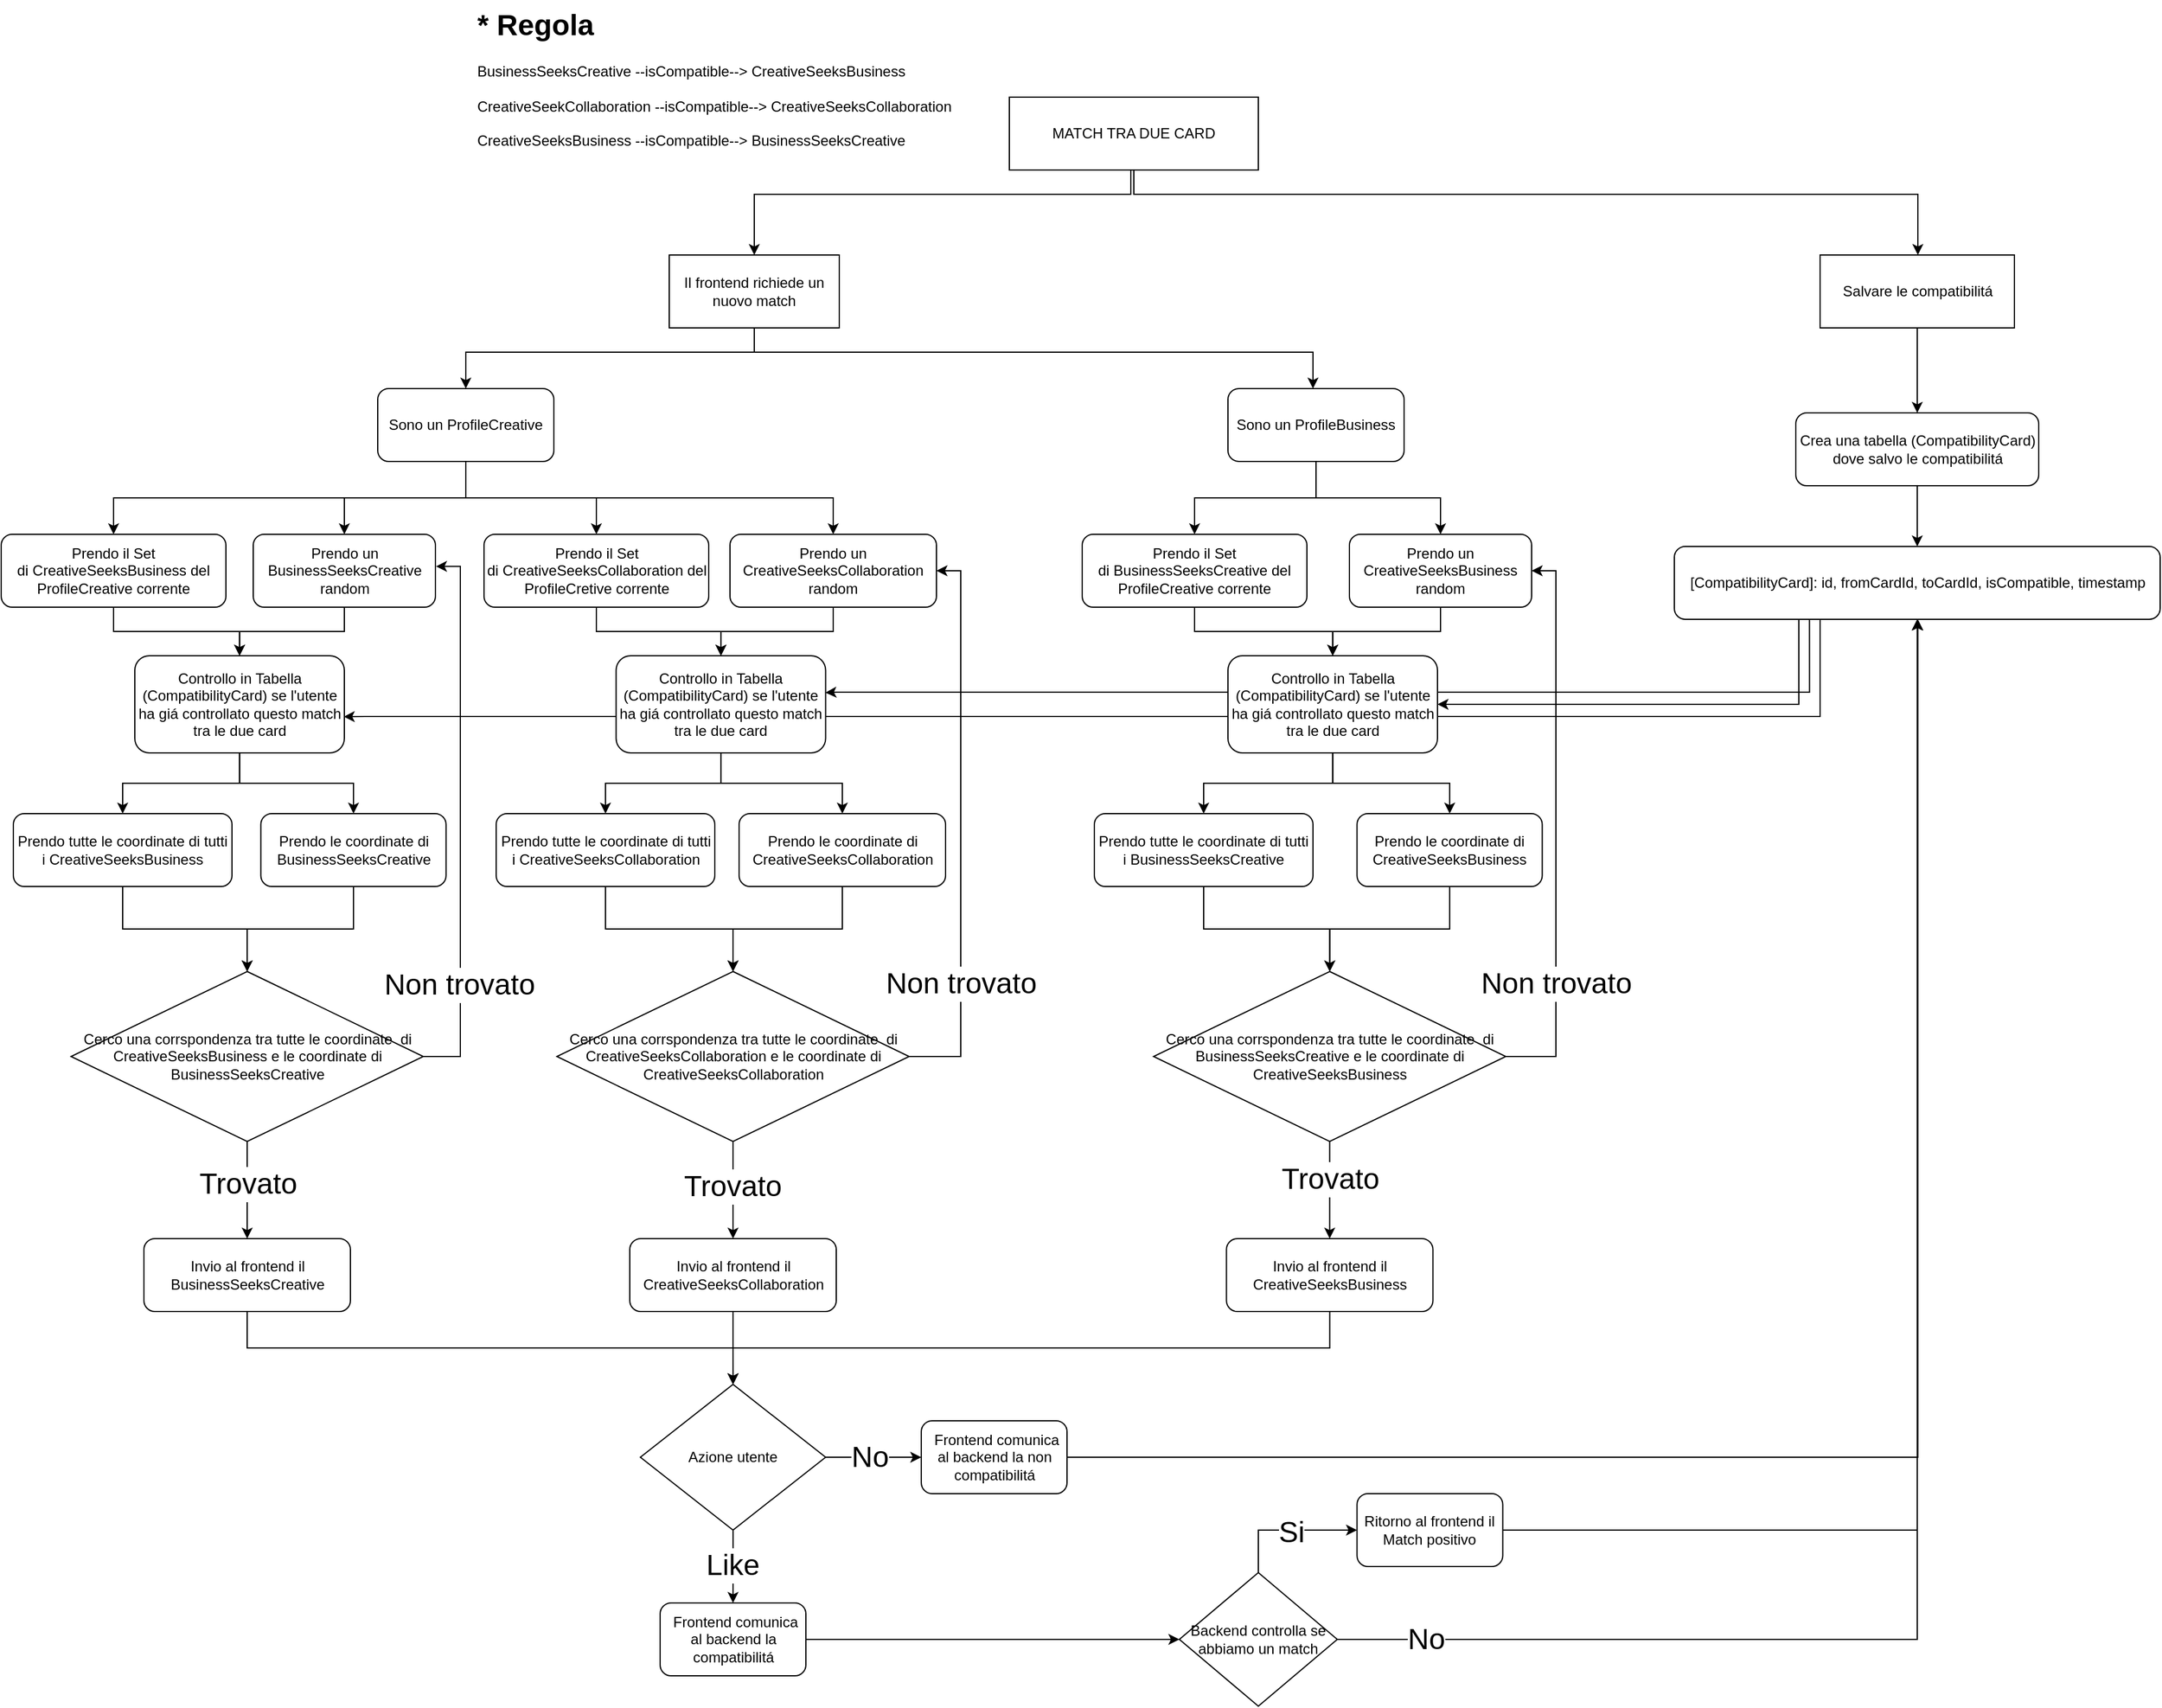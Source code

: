 <mxfile version="24.1.0" type="device">
  <diagram name="Page-1" id="-6TPv4HsKuLjW797vbfA">
    <mxGraphModel dx="2120" dy="1954" grid="1" gridSize="10" guides="1" tooltips="1" connect="1" arrows="1" fold="1" page="1" pageScale="1" pageWidth="850" pageHeight="1100" math="0" shadow="0">
      <root>
        <mxCell id="0" />
        <mxCell id="1" parent="0" />
        <mxCell id="Vg2IRtHbQkvdqANkTwwd-4" style="edgeStyle=orthogonalEdgeStyle;rounded=0;orthogonalLoop=1;jettySize=auto;html=1;entryX=0.5;entryY=0;entryDx=0;entryDy=0;exitX=0.5;exitY=1;exitDx=0;exitDy=0;" parent="1" source="Vg2IRtHbQkvdqANkTwwd-1" target="Vg2IRtHbQkvdqANkTwwd-2" edge="1">
          <mxGeometry relative="1" as="geometry">
            <Array as="points">
              <mxPoint x="490" y="90" />
              <mxPoint x="490" y="110" />
              <mxPoint x="180" y="110" />
            </Array>
          </mxGeometry>
        </mxCell>
        <mxCell id="plKLD1YV0Ux0lDTgBnZz-1" style="edgeStyle=orthogonalEdgeStyle;rounded=0;orthogonalLoop=1;jettySize=auto;html=1;entryX=0.5;entryY=0;entryDx=0;entryDy=0;exitX=0.5;exitY=1;exitDx=0;exitDy=0;" edge="1" parent="1" source="Vg2IRtHbQkvdqANkTwwd-1" target="Vg2IRtHbQkvdqANkTwwd-3">
          <mxGeometry relative="1" as="geometry">
            <Array as="points">
              <mxPoint x="492" y="110" />
              <mxPoint x="1138" y="110" />
              <mxPoint x="1138" y="160" />
            </Array>
          </mxGeometry>
        </mxCell>
        <mxCell id="Vg2IRtHbQkvdqANkTwwd-1" value="MATCH TRA DUE CARD" style="rounded=0;whiteSpace=wrap;html=1;" parent="1" vertex="1">
          <mxGeometry x="390" y="30" width="205" height="60" as="geometry" />
        </mxCell>
        <mxCell id="plKLD1YV0Ux0lDTgBnZz-16" value="" style="edgeStyle=orthogonalEdgeStyle;rounded=0;orthogonalLoop=1;jettySize=auto;html=1;" edge="1" parent="1" source="Vg2IRtHbQkvdqANkTwwd-2" target="plKLD1YV0Ux0lDTgBnZz-15">
          <mxGeometry relative="1" as="geometry">
            <Array as="points">
              <mxPoint x="180" y="240" />
              <mxPoint x="640" y="240" />
            </Array>
          </mxGeometry>
        </mxCell>
        <mxCell id="plKLD1YV0Ux0lDTgBnZz-17" style="edgeStyle=orthogonalEdgeStyle;rounded=0;orthogonalLoop=1;jettySize=auto;html=1;entryX=0.5;entryY=0;entryDx=0;entryDy=0;" edge="1" parent="1" source="Vg2IRtHbQkvdqANkTwwd-2" target="plKLD1YV0Ux0lDTgBnZz-14">
          <mxGeometry relative="1" as="geometry">
            <Array as="points">
              <mxPoint x="180" y="240" />
              <mxPoint x="-57" y="240" />
            </Array>
          </mxGeometry>
        </mxCell>
        <mxCell id="Vg2IRtHbQkvdqANkTwwd-2" value="Il frontend richiede un nuovo match" style="rounded=0;whiteSpace=wrap;html=1;" parent="1" vertex="1">
          <mxGeometry x="110" y="160" width="140" height="60" as="geometry" />
        </mxCell>
        <mxCell id="Vg2IRtHbQkvdqANkTwwd-3" value="Salvare le compatibilitá" style="rounded=0;whiteSpace=wrap;html=1;" parent="1" vertex="1">
          <mxGeometry x="1057.5" y="160" width="160" height="60" as="geometry" />
        </mxCell>
        <mxCell id="Vg2IRtHbQkvdqANkTwwd-22" style="edgeStyle=orthogonalEdgeStyle;rounded=0;orthogonalLoop=1;jettySize=auto;html=1;entryX=0.5;entryY=0;entryDx=0;entryDy=0;" parent="1" source="Vg2IRtHbQkvdqANkTwwd-19" target="Vg2IRtHbQkvdqANkTwwd-21" edge="1">
          <mxGeometry relative="1" as="geometry" />
        </mxCell>
        <mxCell id="Vg2IRtHbQkvdqANkTwwd-19" value="Crea una tabella (CompatibilityCard) dove salvo le compatibilitá" style="rounded=1;whiteSpace=wrap;html=1;" parent="1" vertex="1">
          <mxGeometry x="1037.5" y="290" width="200" height="60" as="geometry" />
        </mxCell>
        <mxCell id="Vg2IRtHbQkvdqANkTwwd-20" style="edgeStyle=orthogonalEdgeStyle;rounded=0;orthogonalLoop=1;jettySize=auto;html=1;entryX=0.5;entryY=0;entryDx=0;entryDy=0;" parent="1" source="Vg2IRtHbQkvdqANkTwwd-3" target="Vg2IRtHbQkvdqANkTwwd-19" edge="1">
          <mxGeometry relative="1" as="geometry" />
        </mxCell>
        <mxCell id="plKLD1YV0Ux0lDTgBnZz-113" style="edgeStyle=orthogonalEdgeStyle;rounded=0;orthogonalLoop=1;jettySize=auto;html=1;entryX=1;entryY=0.5;entryDx=0;entryDy=0;" edge="1" parent="1" source="Vg2IRtHbQkvdqANkTwwd-21" target="plKLD1YV0Ux0lDTgBnZz-107">
          <mxGeometry relative="1" as="geometry">
            <Array as="points">
              <mxPoint x="1040" y="530" />
            </Array>
          </mxGeometry>
        </mxCell>
        <mxCell id="plKLD1YV0Ux0lDTgBnZz-114" style="edgeStyle=orthogonalEdgeStyle;rounded=0;orthogonalLoop=1;jettySize=auto;html=1;entryX=0.999;entryY=0.38;entryDx=0;entryDy=0;entryPerimeter=0;" edge="1" parent="1" target="plKLD1YV0Ux0lDTgBnZz-102">
          <mxGeometry relative="1" as="geometry">
            <mxPoint x="1048.75" y="460" as="sourcePoint" />
            <mxPoint x="247.5" y="530" as="targetPoint" />
            <Array as="points">
              <mxPoint x="1049" y="520" />
              <mxPoint x="248" y="520" />
            </Array>
          </mxGeometry>
        </mxCell>
        <mxCell id="plKLD1YV0Ux0lDTgBnZz-115" style="edgeStyle=orthogonalEdgeStyle;rounded=0;orthogonalLoop=1;jettySize=auto;html=1;entryX=0.997;entryY=0.627;entryDx=0;entryDy=0;entryPerimeter=0;" edge="1" parent="1" target="plKLD1YV0Ux0lDTgBnZz-96">
          <mxGeometry relative="1" as="geometry">
            <mxPoint x="1057.5" y="460" as="sourcePoint" />
            <mxPoint x="-140" y="530" as="targetPoint" />
            <Array as="points">
              <mxPoint x="1058" y="540" />
              <mxPoint x="-140" y="540" />
            </Array>
          </mxGeometry>
        </mxCell>
        <mxCell id="Vg2IRtHbQkvdqANkTwwd-21" value="[CompatibilityCard]: id, fromCardId, toCardId, isCompatible, timestamp" style="rounded=1;whiteSpace=wrap;html=1;" parent="1" vertex="1">
          <mxGeometry x="937.5" y="400" width="400" height="60" as="geometry" />
        </mxCell>
        <mxCell id="plKLD1YV0Ux0lDTgBnZz-6" value="&lt;h1 style=&quot;margin-top: 0px;&quot;&gt;* Regola&lt;/h1&gt;&lt;div style=&quot;&quot;&gt;BusinessSeeksCreative --isCompatible--&amp;gt; CreativeSeeksBusiness&lt;/div&gt;&lt;div style=&quot;&quot;&gt;&lt;br&gt;&lt;/div&gt;&lt;div style=&quot;&quot;&gt;CreativeSeekCollaboration --isCompatible--&amp;gt; CreativeSeeksCollaboration&lt;/div&gt;&lt;div style=&quot;&quot;&gt;&lt;br&gt;&lt;/div&gt;&lt;div style=&quot;&quot;&gt;CreativeSeeksBusiness --isCompatible--&amp;gt; BusinessSeeksCreative&lt;/div&gt;" style="text;html=1;whiteSpace=wrap;overflow=hidden;rounded=0;align=left;" vertex="1" parent="1">
          <mxGeometry x="-50" y="-50" width="400" height="140" as="geometry" />
        </mxCell>
        <mxCell id="plKLD1YV0Ux0lDTgBnZz-23" style="edgeStyle=orthogonalEdgeStyle;rounded=0;orthogonalLoop=1;jettySize=auto;html=1;entryX=0.5;entryY=0;entryDx=0;entryDy=0;" edge="1" parent="1" source="plKLD1YV0Ux0lDTgBnZz-14" target="plKLD1YV0Ux0lDTgBnZz-18">
          <mxGeometry relative="1" as="geometry">
            <Array as="points">
              <mxPoint x="-57" y="360" />
              <mxPoint x="-347" y="360" />
            </Array>
          </mxGeometry>
        </mxCell>
        <mxCell id="plKLD1YV0Ux0lDTgBnZz-24" style="edgeStyle=orthogonalEdgeStyle;rounded=0;orthogonalLoop=1;jettySize=auto;html=1;entryX=0.5;entryY=0;entryDx=0;entryDy=0;" edge="1" parent="1" source="plKLD1YV0Ux0lDTgBnZz-14" target="plKLD1YV0Ux0lDTgBnZz-21">
          <mxGeometry relative="1" as="geometry" />
        </mxCell>
        <mxCell id="plKLD1YV0Ux0lDTgBnZz-25" style="edgeStyle=orthogonalEdgeStyle;rounded=0;orthogonalLoop=1;jettySize=auto;html=1;entryX=0.5;entryY=0;entryDx=0;entryDy=0;" edge="1" parent="1" source="plKLD1YV0Ux0lDTgBnZz-14" target="plKLD1YV0Ux0lDTgBnZz-20">
          <mxGeometry relative="1" as="geometry" />
        </mxCell>
        <mxCell id="plKLD1YV0Ux0lDTgBnZz-26" style="edgeStyle=orthogonalEdgeStyle;rounded=0;orthogonalLoop=1;jettySize=auto;html=1;entryX=0.5;entryY=0;entryDx=0;entryDy=0;" edge="1" parent="1" source="plKLD1YV0Ux0lDTgBnZz-14" target="plKLD1YV0Ux0lDTgBnZz-22">
          <mxGeometry relative="1" as="geometry">
            <Array as="points">
              <mxPoint x="-57" y="360" />
              <mxPoint x="245" y="360" />
            </Array>
          </mxGeometry>
        </mxCell>
        <mxCell id="plKLD1YV0Ux0lDTgBnZz-14" value="Sono un ProfileCreative" style="rounded=1;whiteSpace=wrap;html=1;" vertex="1" parent="1">
          <mxGeometry x="-130" y="270" width="145" height="60" as="geometry" />
        </mxCell>
        <mxCell id="plKLD1YV0Ux0lDTgBnZz-55" value="" style="edgeStyle=orthogonalEdgeStyle;rounded=0;orthogonalLoop=1;jettySize=auto;html=1;" edge="1" parent="1" source="plKLD1YV0Ux0lDTgBnZz-15" target="plKLD1YV0Ux0lDTgBnZz-54">
          <mxGeometry relative="1" as="geometry" />
        </mxCell>
        <mxCell id="plKLD1YV0Ux0lDTgBnZz-56" style="edgeStyle=orthogonalEdgeStyle;rounded=0;orthogonalLoop=1;jettySize=auto;html=1;entryX=0.5;entryY=0;entryDx=0;entryDy=0;" edge="1" parent="1" source="plKLD1YV0Ux0lDTgBnZz-15" target="plKLD1YV0Ux0lDTgBnZz-53">
          <mxGeometry relative="1" as="geometry" />
        </mxCell>
        <mxCell id="plKLD1YV0Ux0lDTgBnZz-15" value="Sono un ProfileBusiness" style="rounded=1;whiteSpace=wrap;html=1;" vertex="1" parent="1">
          <mxGeometry x="570" y="270" width="145" height="60" as="geometry" />
        </mxCell>
        <mxCell id="plKLD1YV0Ux0lDTgBnZz-97" value="" style="edgeStyle=orthogonalEdgeStyle;rounded=0;orthogonalLoop=1;jettySize=auto;html=1;" edge="1" parent="1" source="plKLD1YV0Ux0lDTgBnZz-18" target="plKLD1YV0Ux0lDTgBnZz-96">
          <mxGeometry relative="1" as="geometry" />
        </mxCell>
        <mxCell id="plKLD1YV0Ux0lDTgBnZz-18" value="Prendo il Set di&amp;nbsp;CreativeSeeksBusiness del ProfileCreative corrente" style="rounded=1;whiteSpace=wrap;html=1;" vertex="1" parent="1">
          <mxGeometry x="-440" y="390" width="185" height="60" as="geometry" />
        </mxCell>
        <mxCell id="plKLD1YV0Ux0lDTgBnZz-103" value="" style="edgeStyle=orthogonalEdgeStyle;rounded=0;orthogonalLoop=1;jettySize=auto;html=1;" edge="1" parent="1" source="plKLD1YV0Ux0lDTgBnZz-20" target="plKLD1YV0Ux0lDTgBnZz-102">
          <mxGeometry relative="1" as="geometry" />
        </mxCell>
        <mxCell id="plKLD1YV0Ux0lDTgBnZz-20" value="Prendo il Set di&amp;nbsp;CreativeSeeksCollaboration del ProfileCretive corrente" style="rounded=1;whiteSpace=wrap;html=1;" vertex="1" parent="1">
          <mxGeometry x="-42.5" y="390" width="185" height="60" as="geometry" />
        </mxCell>
        <mxCell id="plKLD1YV0Ux0lDTgBnZz-98" value="" style="edgeStyle=orthogonalEdgeStyle;rounded=0;orthogonalLoop=1;jettySize=auto;html=1;" edge="1" parent="1" source="plKLD1YV0Ux0lDTgBnZz-21" target="plKLD1YV0Ux0lDTgBnZz-96">
          <mxGeometry relative="1" as="geometry" />
        </mxCell>
        <mxCell id="plKLD1YV0Ux0lDTgBnZz-21" value="Prendo un BusinessSeeksCreative random" style="rounded=1;whiteSpace=wrap;html=1;" vertex="1" parent="1">
          <mxGeometry x="-232.5" y="390" width="150" height="60" as="geometry" />
        </mxCell>
        <mxCell id="plKLD1YV0Ux0lDTgBnZz-104" value="" style="edgeStyle=orthogonalEdgeStyle;rounded=0;orthogonalLoop=1;jettySize=auto;html=1;" edge="1" parent="1" source="plKLD1YV0Ux0lDTgBnZz-22" target="plKLD1YV0Ux0lDTgBnZz-102">
          <mxGeometry relative="1" as="geometry" />
        </mxCell>
        <mxCell id="plKLD1YV0Ux0lDTgBnZz-22" value="Prendo un CreativeSeeksCollaboration random" style="rounded=1;whiteSpace=wrap;html=1;" vertex="1" parent="1">
          <mxGeometry x="160" y="390" width="170" height="60" as="geometry" />
        </mxCell>
        <mxCell id="plKLD1YV0Ux0lDTgBnZz-36" value="" style="edgeStyle=orthogonalEdgeStyle;rounded=0;orthogonalLoop=1;jettySize=auto;html=1;" edge="1" parent="1" source="plKLD1YV0Ux0lDTgBnZz-28" target="plKLD1YV0Ux0lDTgBnZz-35">
          <mxGeometry relative="1" as="geometry" />
        </mxCell>
        <mxCell id="plKLD1YV0Ux0lDTgBnZz-28" value="Prendo tutte le coordinate di tutti i CreativeSeeksBusiness" style="rounded=1;whiteSpace=wrap;html=1;" vertex="1" parent="1">
          <mxGeometry x="-430" y="620" width="180" height="60" as="geometry" />
        </mxCell>
        <mxCell id="plKLD1YV0Ux0lDTgBnZz-37" value="" style="edgeStyle=orthogonalEdgeStyle;rounded=0;orthogonalLoop=1;jettySize=auto;html=1;" edge="1" parent="1" source="plKLD1YV0Ux0lDTgBnZz-29" target="plKLD1YV0Ux0lDTgBnZz-35">
          <mxGeometry relative="1" as="geometry" />
        </mxCell>
        <mxCell id="plKLD1YV0Ux0lDTgBnZz-29" value="Prendo le coordinate di BusinessSeeksCreative" style="rounded=1;whiteSpace=wrap;html=1;" vertex="1" parent="1">
          <mxGeometry x="-226.25" y="620" width="152.5" height="60" as="geometry" />
        </mxCell>
        <mxCell id="plKLD1YV0Ux0lDTgBnZz-39" value="" style="edgeStyle=orthogonalEdgeStyle;rounded=0;orthogonalLoop=1;jettySize=auto;html=1;" edge="1" parent="1" source="plKLD1YV0Ux0lDTgBnZz-35" target="plKLD1YV0Ux0lDTgBnZz-38">
          <mxGeometry relative="1" as="geometry" />
        </mxCell>
        <mxCell id="plKLD1YV0Ux0lDTgBnZz-40" value="&lt;font style=&quot;font-size: 24px;&quot;&gt;Trovato&lt;/font&gt;" style="edgeLabel;html=1;align=center;verticalAlign=middle;resizable=0;points=[];" vertex="1" connectable="0" parent="plKLD1YV0Ux0lDTgBnZz-39">
          <mxGeometry x="-0.136" relative="1" as="geometry">
            <mxPoint as="offset" />
          </mxGeometry>
        </mxCell>
        <mxCell id="plKLD1YV0Ux0lDTgBnZz-35" value="Cerco una corrspondenza tra tutte le coordinate&amp;nbsp; di CreativeSeeksBusiness e le coordinate di BusinessSeeksCreative" style="rhombus;whiteSpace=wrap;html=1;" vertex="1" parent="1">
          <mxGeometry x="-382.5" y="750" width="290" height="140" as="geometry" />
        </mxCell>
        <mxCell id="plKLD1YV0Ux0lDTgBnZz-87" style="edgeStyle=orthogonalEdgeStyle;rounded=0;orthogonalLoop=1;jettySize=auto;html=1;entryX=0.5;entryY=0;entryDx=0;entryDy=0;" edge="1" parent="1" source="plKLD1YV0Ux0lDTgBnZz-38" target="plKLD1YV0Ux0lDTgBnZz-75">
          <mxGeometry relative="1" as="geometry">
            <Array as="points">
              <mxPoint x="-237.5" y="1060" />
              <mxPoint x="162.5" y="1060" />
            </Array>
          </mxGeometry>
        </mxCell>
        <mxCell id="plKLD1YV0Ux0lDTgBnZz-38" value="Invio al frontend il BusinessSeeksCreative" style="rounded=1;whiteSpace=wrap;html=1;" vertex="1" parent="1">
          <mxGeometry x="-322.5" y="970" width="170" height="60" as="geometry" />
        </mxCell>
        <mxCell id="plKLD1YV0Ux0lDTgBnZz-41" style="edgeStyle=orthogonalEdgeStyle;rounded=0;orthogonalLoop=1;jettySize=auto;html=1;entryX=1.003;entryY=0.44;entryDx=0;entryDy=0;entryPerimeter=0;" edge="1" parent="1" source="plKLD1YV0Ux0lDTgBnZz-35" target="plKLD1YV0Ux0lDTgBnZz-21">
          <mxGeometry relative="1" as="geometry">
            <Array as="points">
              <mxPoint x="-62" y="820" />
              <mxPoint x="-62" y="416" />
            </Array>
          </mxGeometry>
        </mxCell>
        <mxCell id="plKLD1YV0Ux0lDTgBnZz-42" value="&lt;font style=&quot;font-size: 24px;&quot;&gt;Non trovato&lt;/font&gt;" style="edgeLabel;html=1;align=center;verticalAlign=middle;resizable=0;points=[];" vertex="1" connectable="0" parent="plKLD1YV0Ux0lDTgBnZz-41">
          <mxGeometry x="-0.339" y="1" relative="1" as="geometry">
            <mxPoint y="60" as="offset" />
          </mxGeometry>
        </mxCell>
        <mxCell id="plKLD1YV0Ux0lDTgBnZz-70" value="" style="edgeStyle=orthogonalEdgeStyle;rounded=0;orthogonalLoop=1;jettySize=auto;html=1;" edge="1" parent="1" source="plKLD1YV0Ux0lDTgBnZz-43" target="plKLD1YV0Ux0lDTgBnZz-47">
          <mxGeometry relative="1" as="geometry" />
        </mxCell>
        <mxCell id="plKLD1YV0Ux0lDTgBnZz-43" value="Prendo tutte le coordinate di tutti i CreativeSeeksCollaboration" style="rounded=1;whiteSpace=wrap;html=1;" vertex="1" parent="1">
          <mxGeometry x="-32.5" y="620" width="180" height="60" as="geometry" />
        </mxCell>
        <mxCell id="plKLD1YV0Ux0lDTgBnZz-71" value="" style="edgeStyle=orthogonalEdgeStyle;rounded=0;orthogonalLoop=1;jettySize=auto;html=1;" edge="1" parent="1" source="plKLD1YV0Ux0lDTgBnZz-44" target="plKLD1YV0Ux0lDTgBnZz-47">
          <mxGeometry relative="1" as="geometry" />
        </mxCell>
        <mxCell id="plKLD1YV0Ux0lDTgBnZz-44" value="Prendo le coordinate di CreativeSeeksCollaboration" style="rounded=1;whiteSpace=wrap;html=1;" vertex="1" parent="1">
          <mxGeometry x="167.5" y="620" width="170" height="60" as="geometry" />
        </mxCell>
        <mxCell id="plKLD1YV0Ux0lDTgBnZz-49" value="" style="edgeStyle=orthogonalEdgeStyle;rounded=0;orthogonalLoop=1;jettySize=auto;html=1;" edge="1" parent="1" source="plKLD1YV0Ux0lDTgBnZz-47" target="plKLD1YV0Ux0lDTgBnZz-48">
          <mxGeometry relative="1" as="geometry" />
        </mxCell>
        <mxCell id="plKLD1YV0Ux0lDTgBnZz-50" value="&lt;font style=&quot;font-size: 24px;&quot;&gt;Trovato&lt;/font&gt;" style="edgeLabel;html=1;align=center;verticalAlign=middle;resizable=0;points=[];" vertex="1" connectable="0" parent="plKLD1YV0Ux0lDTgBnZz-49">
          <mxGeometry x="-0.08" y="-1" relative="1" as="geometry">
            <mxPoint as="offset" />
          </mxGeometry>
        </mxCell>
        <mxCell id="plKLD1YV0Ux0lDTgBnZz-51" style="edgeStyle=orthogonalEdgeStyle;rounded=0;orthogonalLoop=1;jettySize=auto;html=1;entryX=1;entryY=0.5;entryDx=0;entryDy=0;" edge="1" parent="1" source="plKLD1YV0Ux0lDTgBnZz-47" target="plKLD1YV0Ux0lDTgBnZz-22">
          <mxGeometry relative="1" as="geometry">
            <Array as="points">
              <mxPoint x="350" y="820" />
              <mxPoint x="350" y="420" />
            </Array>
          </mxGeometry>
        </mxCell>
        <mxCell id="plKLD1YV0Ux0lDTgBnZz-52" value="&lt;font style=&quot;font-size: 24px;&quot;&gt;Non trovato&lt;/font&gt;" style="edgeLabel;html=1;align=center;verticalAlign=middle;resizable=0;points=[];" vertex="1" connectable="0" parent="plKLD1YV0Ux0lDTgBnZz-51">
          <mxGeometry x="-0.272" y="1" relative="1" as="geometry">
            <mxPoint x="1" y="66" as="offset" />
          </mxGeometry>
        </mxCell>
        <mxCell id="plKLD1YV0Ux0lDTgBnZz-47" value="Cerco una corrspondenza tra tutte le coordinate&amp;nbsp; di CreativeSeeksCollaboration e le coordinate di CreativeSeeksCollaboration" style="rhombus;whiteSpace=wrap;html=1;" vertex="1" parent="1">
          <mxGeometry x="17.5" y="750" width="290" height="140" as="geometry" />
        </mxCell>
        <mxCell id="plKLD1YV0Ux0lDTgBnZz-78" value="" style="edgeStyle=orthogonalEdgeStyle;rounded=0;orthogonalLoop=1;jettySize=auto;html=1;" edge="1" parent="1" source="plKLD1YV0Ux0lDTgBnZz-48" target="plKLD1YV0Ux0lDTgBnZz-75">
          <mxGeometry relative="1" as="geometry" />
        </mxCell>
        <mxCell id="plKLD1YV0Ux0lDTgBnZz-48" value="Invio al frontend il CreativeSeeksCollaboration" style="rounded=1;whiteSpace=wrap;html=1;" vertex="1" parent="1">
          <mxGeometry x="77.5" y="970" width="170" height="60" as="geometry" />
        </mxCell>
        <mxCell id="plKLD1YV0Ux0lDTgBnZz-108" value="" style="edgeStyle=orthogonalEdgeStyle;rounded=0;orthogonalLoop=1;jettySize=auto;html=1;" edge="1" parent="1" source="plKLD1YV0Ux0lDTgBnZz-53" target="plKLD1YV0Ux0lDTgBnZz-107">
          <mxGeometry relative="1" as="geometry" />
        </mxCell>
        <mxCell id="plKLD1YV0Ux0lDTgBnZz-53" value="Prendo il Set di&amp;nbsp;BusinessSeeksCreative del ProfileCreative corrente" style="rounded=1;whiteSpace=wrap;html=1;" vertex="1" parent="1">
          <mxGeometry x="450" y="390" width="185" height="60" as="geometry" />
        </mxCell>
        <mxCell id="plKLD1YV0Ux0lDTgBnZz-109" value="" style="edgeStyle=orthogonalEdgeStyle;rounded=0;orthogonalLoop=1;jettySize=auto;html=1;" edge="1" parent="1" source="plKLD1YV0Ux0lDTgBnZz-54" target="plKLD1YV0Ux0lDTgBnZz-107">
          <mxGeometry relative="1" as="geometry" />
        </mxCell>
        <mxCell id="plKLD1YV0Ux0lDTgBnZz-54" value="Prendo un CreativeSeeksBusiness random" style="rounded=1;whiteSpace=wrap;html=1;" vertex="1" parent="1">
          <mxGeometry x="670" y="390" width="150" height="60" as="geometry" />
        </mxCell>
        <mxCell id="plKLD1YV0Ux0lDTgBnZz-68" value="" style="edgeStyle=orthogonalEdgeStyle;rounded=0;orthogonalLoop=1;jettySize=auto;html=1;" edge="1" parent="1" source="plKLD1YV0Ux0lDTgBnZz-57" target="plKLD1YV0Ux0lDTgBnZz-62">
          <mxGeometry relative="1" as="geometry" />
        </mxCell>
        <mxCell id="plKLD1YV0Ux0lDTgBnZz-57" value="Prendo tutte le coordinate di tutti i BusinessSeeksCreative" style="rounded=1;whiteSpace=wrap;html=1;" vertex="1" parent="1">
          <mxGeometry x="460" y="620" width="180" height="60" as="geometry" />
        </mxCell>
        <mxCell id="plKLD1YV0Ux0lDTgBnZz-69" value="" style="edgeStyle=orthogonalEdgeStyle;rounded=0;orthogonalLoop=1;jettySize=auto;html=1;" edge="1" parent="1" source="plKLD1YV0Ux0lDTgBnZz-58" target="plKLD1YV0Ux0lDTgBnZz-62">
          <mxGeometry relative="1" as="geometry" />
        </mxCell>
        <mxCell id="plKLD1YV0Ux0lDTgBnZz-58" value="Prendo le coordinate di CreativeSeeksBusiness" style="rounded=1;whiteSpace=wrap;html=1;" vertex="1" parent="1">
          <mxGeometry x="676.25" y="620" width="152.5" height="60" as="geometry" />
        </mxCell>
        <mxCell id="plKLD1YV0Ux0lDTgBnZz-64" value="" style="edgeStyle=orthogonalEdgeStyle;rounded=0;orthogonalLoop=1;jettySize=auto;html=1;" edge="1" parent="1" source="plKLD1YV0Ux0lDTgBnZz-62" target="plKLD1YV0Ux0lDTgBnZz-63">
          <mxGeometry relative="1" as="geometry" />
        </mxCell>
        <mxCell id="plKLD1YV0Ux0lDTgBnZz-65" value="&lt;font style=&quot;font-size: 24px;&quot;&gt;Trovato&lt;/font&gt;" style="edgeLabel;html=1;align=center;verticalAlign=middle;resizable=0;points=[];" vertex="1" connectable="0" parent="plKLD1YV0Ux0lDTgBnZz-64">
          <mxGeometry x="0.046" relative="1" as="geometry">
            <mxPoint y="-11" as="offset" />
          </mxGeometry>
        </mxCell>
        <mxCell id="plKLD1YV0Ux0lDTgBnZz-66" style="edgeStyle=orthogonalEdgeStyle;rounded=0;orthogonalLoop=1;jettySize=auto;html=1;entryX=1;entryY=0.5;entryDx=0;entryDy=0;" edge="1" parent="1" source="plKLD1YV0Ux0lDTgBnZz-62" target="plKLD1YV0Ux0lDTgBnZz-54">
          <mxGeometry relative="1" as="geometry">
            <Array as="points">
              <mxPoint x="840" y="820" />
              <mxPoint x="840" y="420" />
            </Array>
          </mxGeometry>
        </mxCell>
        <mxCell id="plKLD1YV0Ux0lDTgBnZz-67" value="&lt;font style=&quot;font-size: 24px;&quot;&gt;Non trovato&lt;/font&gt;" style="edgeLabel;html=1;align=center;verticalAlign=middle;resizable=0;points=[];" vertex="1" connectable="0" parent="plKLD1YV0Ux0lDTgBnZz-66">
          <mxGeometry x="-0.335" relative="1" as="geometry">
            <mxPoint y="52" as="offset" />
          </mxGeometry>
        </mxCell>
        <mxCell id="plKLD1YV0Ux0lDTgBnZz-62" value="Cerco una corrspondenza tra tutte le coordinate&amp;nbsp; di BusinessSeeksCreative e le coordinate di CreativeSeeksBusiness" style="rhombus;whiteSpace=wrap;html=1;" vertex="1" parent="1">
          <mxGeometry x="508.75" y="750" width="290" height="140" as="geometry" />
        </mxCell>
        <mxCell id="plKLD1YV0Ux0lDTgBnZz-88" style="edgeStyle=orthogonalEdgeStyle;rounded=0;orthogonalLoop=1;jettySize=auto;html=1;entryX=0.5;entryY=0;entryDx=0;entryDy=0;" edge="1" parent="1" source="plKLD1YV0Ux0lDTgBnZz-63" target="plKLD1YV0Ux0lDTgBnZz-75">
          <mxGeometry relative="1" as="geometry">
            <Array as="points">
              <mxPoint x="653.5" y="1060" />
              <mxPoint x="162.5" y="1060" />
            </Array>
          </mxGeometry>
        </mxCell>
        <mxCell id="plKLD1YV0Ux0lDTgBnZz-63" value="Invio al frontend il CreativeSeeksBusiness" style="rounded=1;whiteSpace=wrap;html=1;" vertex="1" parent="1">
          <mxGeometry x="568.75" y="970" width="170" height="60" as="geometry" />
        </mxCell>
        <mxCell id="plKLD1YV0Ux0lDTgBnZz-85" value="" style="edgeStyle=orthogonalEdgeStyle;rounded=0;orthogonalLoop=1;jettySize=auto;html=1;" edge="1" parent="1" source="plKLD1YV0Ux0lDTgBnZz-75" target="plKLD1YV0Ux0lDTgBnZz-80">
          <mxGeometry relative="1" as="geometry" />
        </mxCell>
        <mxCell id="plKLD1YV0Ux0lDTgBnZz-86" value="&lt;font style=&quot;font-size: 24px;&quot;&gt;Like&lt;/font&gt;" style="edgeLabel;html=1;align=center;verticalAlign=middle;resizable=0;points=[];" vertex="1" connectable="0" parent="plKLD1YV0Ux0lDTgBnZz-85">
          <mxGeometry x="-0.031" y="-1" relative="1" as="geometry">
            <mxPoint as="offset" />
          </mxGeometry>
        </mxCell>
        <mxCell id="plKLD1YV0Ux0lDTgBnZz-91" value="" style="edgeStyle=orthogonalEdgeStyle;rounded=0;orthogonalLoop=1;jettySize=auto;html=1;" edge="1" parent="1" source="plKLD1YV0Ux0lDTgBnZz-75">
          <mxGeometry relative="1" as="geometry">
            <mxPoint x="317.5" y="1150" as="targetPoint" />
          </mxGeometry>
        </mxCell>
        <mxCell id="plKLD1YV0Ux0lDTgBnZz-92" value="&lt;span style=&quot;font-size: 24px;&quot;&gt;No&lt;/span&gt;" style="edgeLabel;html=1;align=center;verticalAlign=middle;resizable=0;points=[];" vertex="1" connectable="0" parent="plKLD1YV0Ux0lDTgBnZz-91">
          <mxGeometry x="-0.105" relative="1" as="geometry">
            <mxPoint as="offset" />
          </mxGeometry>
        </mxCell>
        <mxCell id="plKLD1YV0Ux0lDTgBnZz-75" value="Azione utente" style="rhombus;whiteSpace=wrap;html=1;" vertex="1" parent="1">
          <mxGeometry x="86.25" y="1090" width="152.5" height="120" as="geometry" />
        </mxCell>
        <mxCell id="plKLD1YV0Ux0lDTgBnZz-121" style="edgeStyle=orthogonalEdgeStyle;rounded=0;orthogonalLoop=1;jettySize=auto;html=1;entryX=0;entryY=0.5;entryDx=0;entryDy=0;" edge="1" parent="1" source="plKLD1YV0Ux0lDTgBnZz-80" target="plKLD1YV0Ux0lDTgBnZz-118">
          <mxGeometry relative="1" as="geometry" />
        </mxCell>
        <mxCell id="plKLD1YV0Ux0lDTgBnZz-80" value="&amp;nbsp;Frontend comunica al backend la compatibilitá" style="rounded=1;whiteSpace=wrap;html=1;" vertex="1" parent="1">
          <mxGeometry x="102.5" y="1270" width="120" height="60" as="geometry" />
        </mxCell>
        <mxCell id="plKLD1YV0Ux0lDTgBnZz-94" style="edgeStyle=orthogonalEdgeStyle;rounded=0;orthogonalLoop=1;jettySize=auto;html=1;entryX=0.5;entryY=1;entryDx=0;entryDy=0;" edge="1" parent="1" source="plKLD1YV0Ux0lDTgBnZz-93" target="Vg2IRtHbQkvdqANkTwwd-21">
          <mxGeometry relative="1" as="geometry">
            <Array as="points">
              <mxPoint x="1138" y="1150" />
              <mxPoint x="1138" y="460" />
            </Array>
          </mxGeometry>
        </mxCell>
        <mxCell id="plKLD1YV0Ux0lDTgBnZz-93" value="&amp;nbsp;Frontend comunica al backend la non compatibilitá" style="rounded=1;whiteSpace=wrap;html=1;" vertex="1" parent="1">
          <mxGeometry x="317.5" y="1120" width="120" height="60" as="geometry" />
        </mxCell>
        <mxCell id="plKLD1YV0Ux0lDTgBnZz-100" value="" style="edgeStyle=orthogonalEdgeStyle;rounded=0;orthogonalLoop=1;jettySize=auto;html=1;" edge="1" parent="1" source="plKLD1YV0Ux0lDTgBnZz-96" target="plKLD1YV0Ux0lDTgBnZz-29">
          <mxGeometry relative="1" as="geometry" />
        </mxCell>
        <mxCell id="plKLD1YV0Ux0lDTgBnZz-101" style="edgeStyle=orthogonalEdgeStyle;rounded=0;orthogonalLoop=1;jettySize=auto;html=1;entryX=0.5;entryY=0;entryDx=0;entryDy=0;" edge="1" parent="1" source="plKLD1YV0Ux0lDTgBnZz-96" target="plKLD1YV0Ux0lDTgBnZz-28">
          <mxGeometry relative="1" as="geometry" />
        </mxCell>
        <mxCell id="plKLD1YV0Ux0lDTgBnZz-96" value="Controllo in Tabella (CompatibilityCard) se l&#39;utente ha giá controllato questo match tra le due card" style="rounded=1;whiteSpace=wrap;html=1;" vertex="1" parent="1">
          <mxGeometry x="-330" y="490" width="172.5" height="80" as="geometry" />
        </mxCell>
        <mxCell id="plKLD1YV0Ux0lDTgBnZz-105" value="" style="edgeStyle=orthogonalEdgeStyle;rounded=0;orthogonalLoop=1;jettySize=auto;html=1;" edge="1" parent="1" source="plKLD1YV0Ux0lDTgBnZz-102" target="plKLD1YV0Ux0lDTgBnZz-44">
          <mxGeometry relative="1" as="geometry" />
        </mxCell>
        <mxCell id="plKLD1YV0Ux0lDTgBnZz-106" style="edgeStyle=orthogonalEdgeStyle;rounded=0;orthogonalLoop=1;jettySize=auto;html=1;entryX=0.5;entryY=0;entryDx=0;entryDy=0;" edge="1" parent="1" source="plKLD1YV0Ux0lDTgBnZz-102" target="plKLD1YV0Ux0lDTgBnZz-43">
          <mxGeometry relative="1" as="geometry" />
        </mxCell>
        <mxCell id="plKLD1YV0Ux0lDTgBnZz-102" value="Controllo in Tabella (CompatibilityCard) se l&#39;utente ha giá controllato questo match tra le due card" style="rounded=1;whiteSpace=wrap;html=1;" vertex="1" parent="1">
          <mxGeometry x="66.25" y="490" width="172.5" height="80" as="geometry" />
        </mxCell>
        <mxCell id="plKLD1YV0Ux0lDTgBnZz-110" value="" style="edgeStyle=orthogonalEdgeStyle;rounded=0;orthogonalLoop=1;jettySize=auto;html=1;" edge="1" parent="1" source="plKLD1YV0Ux0lDTgBnZz-107" target="plKLD1YV0Ux0lDTgBnZz-58">
          <mxGeometry relative="1" as="geometry" />
        </mxCell>
        <mxCell id="plKLD1YV0Ux0lDTgBnZz-111" style="edgeStyle=orthogonalEdgeStyle;rounded=0;orthogonalLoop=1;jettySize=auto;html=1;entryX=0.5;entryY=0;entryDx=0;entryDy=0;" edge="1" parent="1" source="plKLD1YV0Ux0lDTgBnZz-107" target="plKLD1YV0Ux0lDTgBnZz-57">
          <mxGeometry relative="1" as="geometry" />
        </mxCell>
        <mxCell id="plKLD1YV0Ux0lDTgBnZz-107" value="Controllo in Tabella (CompatibilityCard) se l&#39;utente ha giá controllato questo match tra le due card" style="rounded=1;whiteSpace=wrap;html=1;" vertex="1" parent="1">
          <mxGeometry x="570" y="490" width="172.5" height="80" as="geometry" />
        </mxCell>
        <mxCell id="plKLD1YV0Ux0lDTgBnZz-122" style="edgeStyle=orthogonalEdgeStyle;rounded=0;orthogonalLoop=1;jettySize=auto;html=1;entryX=0.5;entryY=1;entryDx=0;entryDy=0;" edge="1" parent="1" source="plKLD1YV0Ux0lDTgBnZz-118" target="Vg2IRtHbQkvdqANkTwwd-21">
          <mxGeometry relative="1" as="geometry" />
        </mxCell>
        <mxCell id="plKLD1YV0Ux0lDTgBnZz-123" value="&lt;font style=&quot;font-size: 24px;&quot;&gt;No&lt;/font&gt;" style="edgeLabel;html=1;align=center;verticalAlign=middle;resizable=0;points=[];" vertex="1" connectable="0" parent="plKLD1YV0Ux0lDTgBnZz-122">
          <mxGeometry x="-0.889" relative="1" as="geometry">
            <mxPoint as="offset" />
          </mxGeometry>
        </mxCell>
        <mxCell id="plKLD1YV0Ux0lDTgBnZz-125" style="edgeStyle=orthogonalEdgeStyle;rounded=0;orthogonalLoop=1;jettySize=auto;html=1;entryX=0;entryY=0.5;entryDx=0;entryDy=0;" edge="1" parent="1" source="plKLD1YV0Ux0lDTgBnZz-118" target="plKLD1YV0Ux0lDTgBnZz-124">
          <mxGeometry relative="1" as="geometry">
            <Array as="points">
              <mxPoint x="595" y="1210" />
            </Array>
          </mxGeometry>
        </mxCell>
        <mxCell id="plKLD1YV0Ux0lDTgBnZz-126" value="&lt;font style=&quot;font-size: 24px;&quot;&gt;Si&lt;/font&gt;" style="edgeLabel;html=1;align=center;verticalAlign=middle;resizable=0;points=[];" vertex="1" connectable="0" parent="plKLD1YV0Ux0lDTgBnZz-125">
          <mxGeometry x="0.067" y="-2" relative="1" as="geometry">
            <mxPoint as="offset" />
          </mxGeometry>
        </mxCell>
        <mxCell id="plKLD1YV0Ux0lDTgBnZz-118" value="Backend controlla se abbiamo un match" style="rhombus;whiteSpace=wrap;html=1;" vertex="1" parent="1">
          <mxGeometry x="530" y="1245" width="130" height="110" as="geometry" />
        </mxCell>
        <mxCell id="plKLD1YV0Ux0lDTgBnZz-127" style="edgeStyle=orthogonalEdgeStyle;rounded=0;orthogonalLoop=1;jettySize=auto;html=1;entryX=0.5;entryY=1;entryDx=0;entryDy=0;" edge="1" parent="1" source="plKLD1YV0Ux0lDTgBnZz-124" target="Vg2IRtHbQkvdqANkTwwd-21">
          <mxGeometry relative="1" as="geometry" />
        </mxCell>
        <mxCell id="plKLD1YV0Ux0lDTgBnZz-124" value="Ritorno al frontend il Match positivo" style="rounded=1;whiteSpace=wrap;html=1;" vertex="1" parent="1">
          <mxGeometry x="676.25" y="1180" width="120" height="60" as="geometry" />
        </mxCell>
      </root>
    </mxGraphModel>
  </diagram>
</mxfile>
